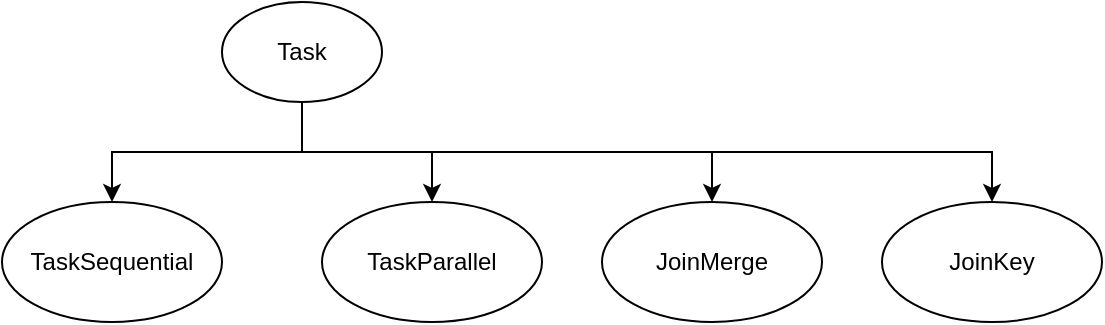 <mxfile version="22.1.7" type="github">
  <diagram name="第 1 页" id="JO-BKYn-JYSgVeElQ2Gx">
    <mxGraphModel dx="1213" dy="785" grid="1" gridSize="10" guides="1" tooltips="1" connect="1" arrows="1" fold="1" page="1" pageScale="1" pageWidth="827" pageHeight="1169" math="0" shadow="0">
      <root>
        <mxCell id="0" />
        <mxCell id="1" parent="0" />
        <mxCell id="X66GvBynBoflrQ4vaRRF-6" style="edgeStyle=orthogonalEdgeStyle;rounded=0;orthogonalLoop=1;jettySize=auto;html=1;exitX=0.5;exitY=1;exitDx=0;exitDy=0;entryX=0.5;entryY=0;entryDx=0;entryDy=0;" edge="1" parent="1" source="X66GvBynBoflrQ4vaRRF-1" target="X66GvBynBoflrQ4vaRRF-2">
          <mxGeometry relative="1" as="geometry" />
        </mxCell>
        <mxCell id="X66GvBynBoflrQ4vaRRF-7" style="edgeStyle=orthogonalEdgeStyle;rounded=0;orthogonalLoop=1;jettySize=auto;html=1;exitX=0.5;exitY=1;exitDx=0;exitDy=0;" edge="1" parent="1" source="X66GvBynBoflrQ4vaRRF-1" target="X66GvBynBoflrQ4vaRRF-3">
          <mxGeometry relative="1" as="geometry" />
        </mxCell>
        <mxCell id="X66GvBynBoflrQ4vaRRF-8" style="edgeStyle=orthogonalEdgeStyle;rounded=0;orthogonalLoop=1;jettySize=auto;html=1;exitX=0.5;exitY=1;exitDx=0;exitDy=0;entryX=0.5;entryY=0;entryDx=0;entryDy=0;" edge="1" parent="1" source="X66GvBynBoflrQ4vaRRF-1" target="X66GvBynBoflrQ4vaRRF-4">
          <mxGeometry relative="1" as="geometry" />
        </mxCell>
        <mxCell id="X66GvBynBoflrQ4vaRRF-9" style="edgeStyle=orthogonalEdgeStyle;rounded=0;orthogonalLoop=1;jettySize=auto;html=1;exitX=0.5;exitY=1;exitDx=0;exitDy=0;entryX=0.5;entryY=0;entryDx=0;entryDy=0;" edge="1" parent="1" source="X66GvBynBoflrQ4vaRRF-1" target="X66GvBynBoflrQ4vaRRF-5">
          <mxGeometry relative="1" as="geometry" />
        </mxCell>
        <mxCell id="X66GvBynBoflrQ4vaRRF-1" value="Task" style="ellipse;whiteSpace=wrap;html=1;" vertex="1" parent="1">
          <mxGeometry x="240" y="180" width="80" height="50" as="geometry" />
        </mxCell>
        <mxCell id="X66GvBynBoflrQ4vaRRF-2" value="TaskSequential" style="ellipse;whiteSpace=wrap;html=1;" vertex="1" parent="1">
          <mxGeometry x="130" y="280" width="110" height="60" as="geometry" />
        </mxCell>
        <mxCell id="X66GvBynBoflrQ4vaRRF-3" value="TaskParallel" style="ellipse;whiteSpace=wrap;html=1;" vertex="1" parent="1">
          <mxGeometry x="290" y="280" width="110" height="60" as="geometry" />
        </mxCell>
        <mxCell id="X66GvBynBoflrQ4vaRRF-4" value="JoinMerge" style="ellipse;whiteSpace=wrap;html=1;" vertex="1" parent="1">
          <mxGeometry x="430" y="280" width="110" height="60" as="geometry" />
        </mxCell>
        <mxCell id="X66GvBynBoflrQ4vaRRF-5" value="JoinKey" style="ellipse;whiteSpace=wrap;html=1;" vertex="1" parent="1">
          <mxGeometry x="570" y="280" width="110" height="60" as="geometry" />
        </mxCell>
      </root>
    </mxGraphModel>
  </diagram>
</mxfile>
